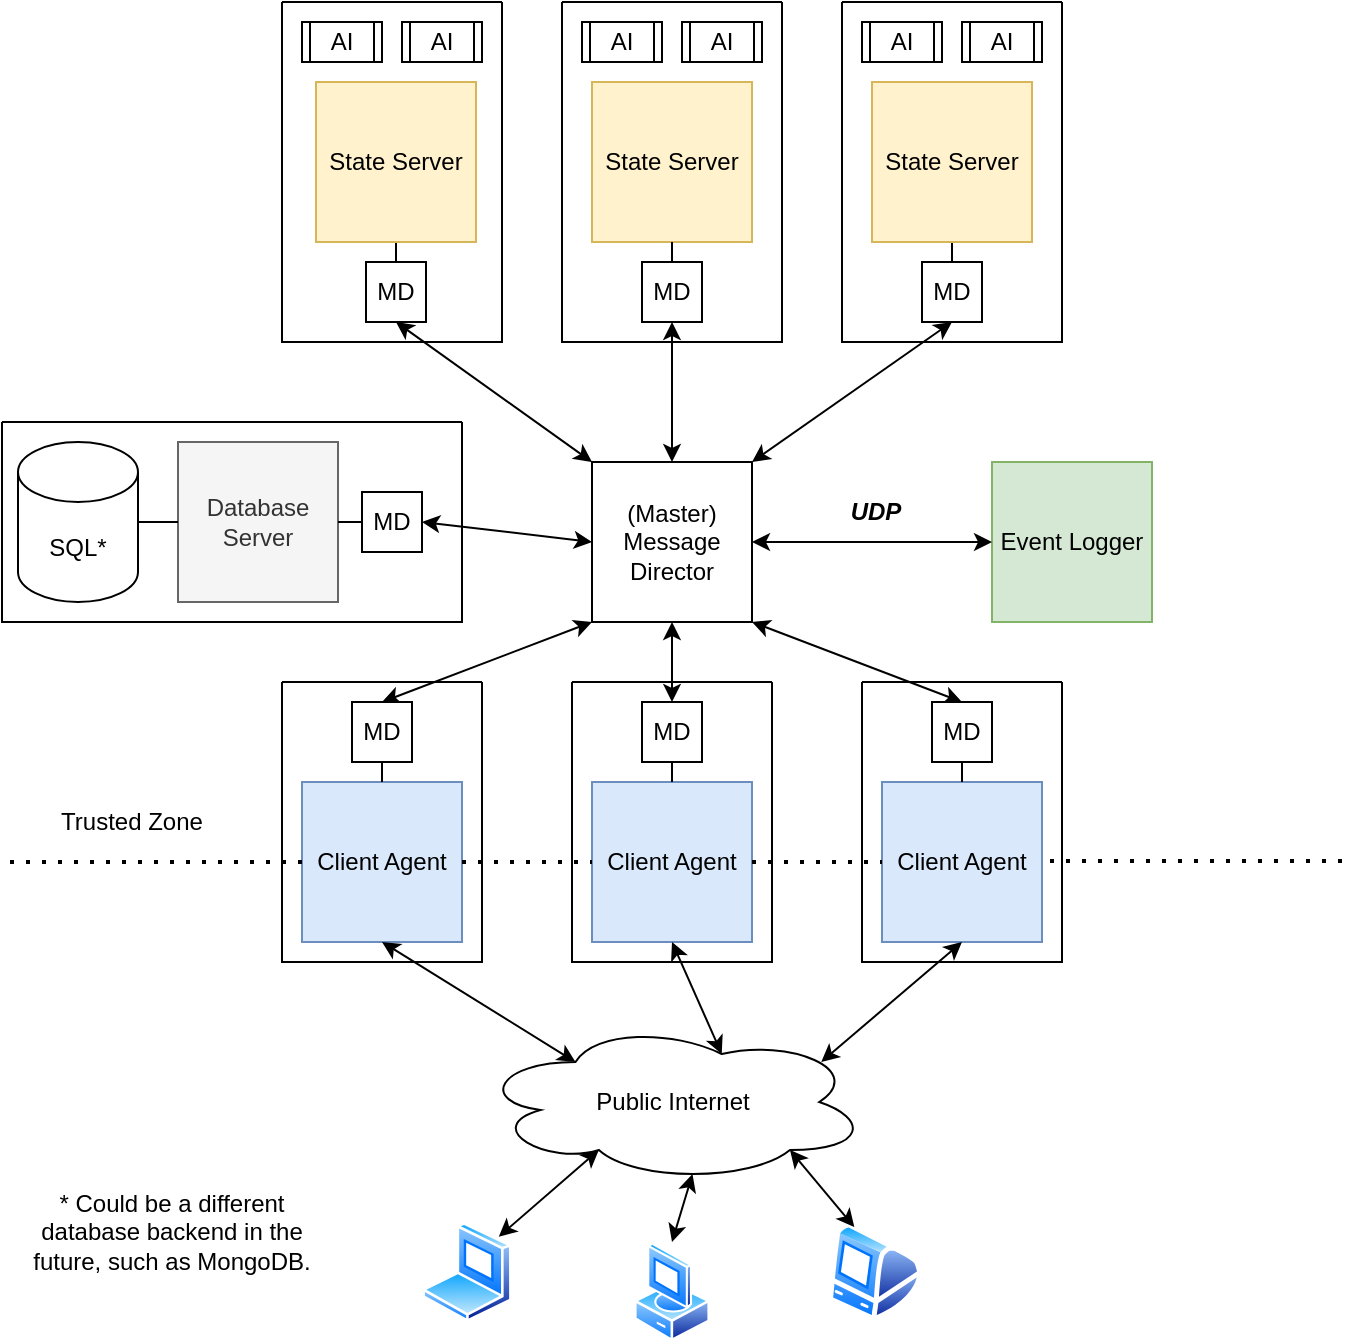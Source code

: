 <mxfile version="21.6.8" type="device">
  <diagram name="Page-1" id="PRkF6NPm6eRyjLxU5dd9">
    <mxGraphModel dx="1434" dy="748" grid="1" gridSize="10" guides="1" tooltips="1" connect="1" arrows="1" fold="1" page="1" pageScale="1" pageWidth="850" pageHeight="1100" math="0" shadow="0">
      <root>
        <mxCell id="0" />
        <mxCell id="1" parent="0" />
        <mxCell id="PdLuTs7CNeg5tfp90sMr-1" value="&lt;div&gt;(Master)&lt;br&gt;&lt;/div&gt;&lt;div&gt;Message Director&lt;/div&gt;" style="whiteSpace=wrap;html=1;aspect=fixed;" parent="1" vertex="1">
          <mxGeometry x="385" y="320" width="80" height="80" as="geometry" />
        </mxCell>
        <mxCell id="PdLuTs7CNeg5tfp90sMr-2" value="Client Agent" style="whiteSpace=wrap;html=1;aspect=fixed;fillColor=#dae8fc;strokeColor=#6c8ebf;" parent="1" vertex="1">
          <mxGeometry x="385" y="480" width="80" height="80" as="geometry" />
        </mxCell>
        <mxCell id="PdLuTs7CNeg5tfp90sMr-4" value="Client Agent" style="whiteSpace=wrap;html=1;aspect=fixed;fillColor=#dae8fc;strokeColor=#6c8ebf;" parent="1" vertex="1">
          <mxGeometry x="530" y="480" width="80" height="80" as="geometry" />
        </mxCell>
        <mxCell id="PdLuTs7CNeg5tfp90sMr-5" value="Client Agent" style="whiteSpace=wrap;html=1;aspect=fixed;fillColor=#dae8fc;strokeColor=#6c8ebf;" parent="1" vertex="1">
          <mxGeometry x="240" y="480" width="80" height="80" as="geometry" />
        </mxCell>
        <mxCell id="PdLuTs7CNeg5tfp90sMr-6" value="Event Logger" style="whiteSpace=wrap;html=1;aspect=fixed;fillColor=#d5e8d4;strokeColor=#82b366;" parent="1" vertex="1">
          <mxGeometry x="585" y="320" width="80" height="80" as="geometry" />
        </mxCell>
        <mxCell id="PdLuTs7CNeg5tfp90sMr-8" value="MD" style="whiteSpace=wrap;html=1;aspect=fixed;" parent="1" vertex="1">
          <mxGeometry x="410" y="220" width="30" height="30" as="geometry" />
        </mxCell>
        <mxCell id="PdLuTs7CNeg5tfp90sMr-9" value="State Server" style="whiteSpace=wrap;html=1;aspect=fixed;fillColor=#fff2cc;strokeColor=#d6b656;" parent="1" vertex="1">
          <mxGeometry x="385" y="130" width="80" height="80" as="geometry" />
        </mxCell>
        <mxCell id="PdLuTs7CNeg5tfp90sMr-10" value="" style="endArrow=classic;startArrow=classic;html=1;rounded=0;exitX=0.5;exitY=0;exitDx=0;exitDy=0;entryX=0;entryY=1;entryDx=0;entryDy=0;" parent="1" source="8zI64fod37zU8jOMHMjX-1" target="PdLuTs7CNeg5tfp90sMr-1" edge="1">
          <mxGeometry width="50" height="50" relative="1" as="geometry">
            <mxPoint x="400" y="480" as="sourcePoint" />
            <mxPoint x="450" y="430" as="targetPoint" />
          </mxGeometry>
        </mxCell>
        <mxCell id="PdLuTs7CNeg5tfp90sMr-11" value="" style="endArrow=classic;startArrow=classic;html=1;rounded=0;entryX=0.5;entryY=1;entryDx=0;entryDy=0;exitX=0.5;exitY=0;exitDx=0;exitDy=0;" parent="1" source="8zI64fod37zU8jOMHMjX-2" target="PdLuTs7CNeg5tfp90sMr-1" edge="1">
          <mxGeometry width="50" height="50" relative="1" as="geometry">
            <mxPoint x="360" y="450" as="sourcePoint" />
            <mxPoint x="450" y="430" as="targetPoint" />
          </mxGeometry>
        </mxCell>
        <mxCell id="PdLuTs7CNeg5tfp90sMr-12" value="" style="endArrow=classic;startArrow=classic;html=1;rounded=0;entryX=1;entryY=1;entryDx=0;entryDy=0;exitX=0.5;exitY=0;exitDx=0;exitDy=0;" parent="1" source="8zI64fod37zU8jOMHMjX-3" target="PdLuTs7CNeg5tfp90sMr-1" edge="1">
          <mxGeometry width="50" height="50" relative="1" as="geometry">
            <mxPoint x="540" y="420" as="sourcePoint" />
            <mxPoint x="450" y="430" as="targetPoint" />
          </mxGeometry>
        </mxCell>
        <mxCell id="PdLuTs7CNeg5tfp90sMr-13" value="" style="endArrow=classic;startArrow=classic;html=1;rounded=0;entryX=0.5;entryY=1;entryDx=0;entryDy=0;exitX=0.5;exitY=0;exitDx=0;exitDy=0;" parent="1" source="PdLuTs7CNeg5tfp90sMr-1" target="PdLuTs7CNeg5tfp90sMr-8" edge="1">
          <mxGeometry width="50" height="50" relative="1" as="geometry">
            <mxPoint x="400" y="480" as="sourcePoint" />
            <mxPoint x="450" y="430" as="targetPoint" />
          </mxGeometry>
        </mxCell>
        <mxCell id="PdLuTs7CNeg5tfp90sMr-14" value="" style="endArrow=none;html=1;rounded=0;entryX=0.5;entryY=1;entryDx=0;entryDy=0;exitX=0.5;exitY=0;exitDx=0;exitDy=0;" parent="1" source="PdLuTs7CNeg5tfp90sMr-8" target="PdLuTs7CNeg5tfp90sMr-9" edge="1">
          <mxGeometry width="50" height="50" relative="1" as="geometry">
            <mxPoint x="400" y="460" as="sourcePoint" />
            <mxPoint x="450" y="410" as="targetPoint" />
          </mxGeometry>
        </mxCell>
        <mxCell id="PdLuTs7CNeg5tfp90sMr-16" value="" style="endArrow=classic;startArrow=classic;html=1;rounded=0;entryX=1;entryY=0.5;entryDx=0;entryDy=0;exitX=0;exitY=0.5;exitDx=0;exitDy=0;" parent="1" source="PdLuTs7CNeg5tfp90sMr-6" target="PdLuTs7CNeg5tfp90sMr-1" edge="1">
          <mxGeometry width="50" height="50" relative="1" as="geometry">
            <mxPoint x="400" y="480" as="sourcePoint" />
            <mxPoint x="450" y="430" as="targetPoint" />
          </mxGeometry>
        </mxCell>
        <mxCell id="PdLuTs7CNeg5tfp90sMr-17" value="UDP" style="text;html=1;strokeColor=none;fillColor=none;align=center;verticalAlign=middle;whiteSpace=wrap;rounded=0;rotation=0;fontStyle=3" parent="1" vertex="1">
          <mxGeometry x="491.5" y="335" width="70" height="20" as="geometry" />
        </mxCell>
        <mxCell id="PdLuTs7CNeg5tfp90sMr-18" value="Trusted Zone" style="text;html=1;strokeColor=none;fillColor=none;align=center;verticalAlign=middle;whiteSpace=wrap;rounded=0;" parent="1" vertex="1">
          <mxGeometry x="100" y="485" width="110" height="30" as="geometry" />
        </mxCell>
        <mxCell id="PdLuTs7CNeg5tfp90sMr-19" value="" style="endArrow=none;dashed=1;html=1;dashPattern=1 3;strokeWidth=2;rounded=0;exitX=1;exitY=0.5;exitDx=0;exitDy=0;entryX=0;entryY=0.5;entryDx=0;entryDy=0;fontColor=#FF6666;" parent="1" source="PdLuTs7CNeg5tfp90sMr-5" target="PdLuTs7CNeg5tfp90sMr-2" edge="1">
          <mxGeometry width="50" height="50" relative="1" as="geometry">
            <mxPoint x="400" y="480" as="sourcePoint" />
            <mxPoint x="450" y="430" as="targetPoint" />
          </mxGeometry>
        </mxCell>
        <mxCell id="PdLuTs7CNeg5tfp90sMr-20" value="" style="endArrow=none;dashed=1;html=1;dashPattern=1 3;strokeWidth=2;rounded=0;exitX=1;exitY=0.5;exitDx=0;exitDy=0;entryX=0;entryY=0.5;entryDx=0;entryDy=0;fontColor=#FF6666;" parent="1" source="PdLuTs7CNeg5tfp90sMr-2" target="PdLuTs7CNeg5tfp90sMr-4" edge="1">
          <mxGeometry width="50" height="50" relative="1" as="geometry">
            <mxPoint x="400" y="480" as="sourcePoint" />
            <mxPoint x="450" y="430" as="targetPoint" />
          </mxGeometry>
        </mxCell>
        <mxCell id="PdLuTs7CNeg5tfp90sMr-22" value="" style="endArrow=none;dashed=1;html=1;dashPattern=1 3;strokeWidth=2;rounded=0;exitX=0;exitY=0.5;exitDx=0;exitDy=0;fontColor=#FF6666;" parent="1" source="PdLuTs7CNeg5tfp90sMr-5" edge="1">
          <mxGeometry width="50" height="50" relative="1" as="geometry">
            <mxPoint x="400" y="480" as="sourcePoint" />
            <mxPoint x="90" y="520" as="targetPoint" />
          </mxGeometry>
        </mxCell>
        <mxCell id="PdLuTs7CNeg5tfp90sMr-23" value="Public Internet" style="ellipse;shape=cloud;whiteSpace=wrap;html=1;" parent="1" vertex="1">
          <mxGeometry x="328" y="600" width="195" height="80" as="geometry" />
        </mxCell>
        <mxCell id="PdLuTs7CNeg5tfp90sMr-24" value="" style="endArrow=classic;startArrow=classic;html=1;rounded=0;exitX=0.5;exitY=1;exitDx=0;exitDy=0;entryX=0.25;entryY=0.25;entryDx=0;entryDy=0;entryPerimeter=0;" parent="1" source="PdLuTs7CNeg5tfp90sMr-5" target="PdLuTs7CNeg5tfp90sMr-23" edge="1">
          <mxGeometry width="50" height="50" relative="1" as="geometry">
            <mxPoint x="400" y="480" as="sourcePoint" />
            <mxPoint x="450" y="430" as="targetPoint" />
          </mxGeometry>
        </mxCell>
        <mxCell id="PdLuTs7CNeg5tfp90sMr-25" value="" style="endArrow=classic;startArrow=classic;html=1;rounded=0;exitX=0.625;exitY=0.2;exitDx=0;exitDy=0;exitPerimeter=0;entryX=0.5;entryY=1;entryDx=0;entryDy=0;" parent="1" source="PdLuTs7CNeg5tfp90sMr-23" target="PdLuTs7CNeg5tfp90sMr-2" edge="1">
          <mxGeometry width="50" height="50" relative="1" as="geometry">
            <mxPoint x="400" y="480" as="sourcePoint" />
            <mxPoint x="450" y="430" as="targetPoint" />
          </mxGeometry>
        </mxCell>
        <mxCell id="PdLuTs7CNeg5tfp90sMr-26" value="" style="endArrow=classic;startArrow=classic;html=1;rounded=0;exitX=0.88;exitY=0.25;exitDx=0;exitDy=0;exitPerimeter=0;entryX=0.5;entryY=1;entryDx=0;entryDy=0;" parent="1" source="PdLuTs7CNeg5tfp90sMr-23" target="PdLuTs7CNeg5tfp90sMr-4" edge="1">
          <mxGeometry width="50" height="50" relative="1" as="geometry">
            <mxPoint x="400" y="480" as="sourcePoint" />
            <mxPoint x="450" y="430" as="targetPoint" />
          </mxGeometry>
        </mxCell>
        <mxCell id="PdLuTs7CNeg5tfp90sMr-27" value="" style="image;aspect=fixed;perimeter=ellipsePerimeter;html=1;align=center;shadow=0;dashed=0;spacingTop=3;image=img/lib/active_directory/laptop_client.svg;" parent="1" vertex="1">
          <mxGeometry x="300" y="700" width="45" height="50" as="geometry" />
        </mxCell>
        <mxCell id="PdLuTs7CNeg5tfp90sMr-29" value="" style="image;aspect=fixed;perimeter=ellipsePerimeter;html=1;align=center;shadow=0;dashed=0;spacingTop=3;image=img/lib/active_directory/vista_client.svg;" parent="1" vertex="1">
          <mxGeometry x="406" y="710" width="38" height="50" as="geometry" />
        </mxCell>
        <mxCell id="PdLuTs7CNeg5tfp90sMr-30" value="" style="image;aspect=fixed;perimeter=ellipsePerimeter;html=1;align=center;shadow=0;dashed=0;spacingTop=3;image=img/lib/active_directory/mac_client.svg;" parent="1" vertex="1">
          <mxGeometry x="503" y="700" width="47" height="50" as="geometry" />
        </mxCell>
        <mxCell id="PdLuTs7CNeg5tfp90sMr-31" value="" style="endArrow=classic;startArrow=classic;html=1;rounded=0;exitX=1;exitY=0;exitDx=0;exitDy=0;entryX=0.31;entryY=0.8;entryDx=0;entryDy=0;entryPerimeter=0;" parent="1" source="PdLuTs7CNeg5tfp90sMr-27" target="PdLuTs7CNeg5tfp90sMr-23" edge="1">
          <mxGeometry width="50" height="50" relative="1" as="geometry">
            <mxPoint x="400" y="510" as="sourcePoint" />
            <mxPoint x="450" y="460" as="targetPoint" />
          </mxGeometry>
        </mxCell>
        <mxCell id="PdLuTs7CNeg5tfp90sMr-32" value="" style="endArrow=classic;startArrow=classic;html=1;rounded=0;exitX=0.5;exitY=0;exitDx=0;exitDy=0;entryX=0.55;entryY=0.95;entryDx=0;entryDy=0;entryPerimeter=0;" parent="1" source="PdLuTs7CNeg5tfp90sMr-29" target="PdLuTs7CNeg5tfp90sMr-23" edge="1">
          <mxGeometry width="50" height="50" relative="1" as="geometry">
            <mxPoint x="400" y="510" as="sourcePoint" />
            <mxPoint x="450" y="460" as="targetPoint" />
          </mxGeometry>
        </mxCell>
        <mxCell id="PdLuTs7CNeg5tfp90sMr-33" value="" style="endArrow=classic;startArrow=classic;html=1;rounded=0;exitX=0.25;exitY=0;exitDx=0;exitDy=0;entryX=0.8;entryY=0.8;entryDx=0;entryDy=0;entryPerimeter=0;" parent="1" source="PdLuTs7CNeg5tfp90sMr-30" target="PdLuTs7CNeg5tfp90sMr-23" edge="1">
          <mxGeometry width="50" height="50" relative="1" as="geometry">
            <mxPoint x="400" y="510" as="sourcePoint" />
            <mxPoint x="450" y="460" as="targetPoint" />
          </mxGeometry>
        </mxCell>
        <mxCell id="PdLuTs7CNeg5tfp90sMr-34" value="" style="endArrow=none;html=1;rounded=0;entryX=0.5;entryY=1;entryDx=0;entryDy=0;exitX=0.5;exitY=0;exitDx=0;exitDy=0;" parent="1" source="PdLuTs7CNeg5tfp90sMr-36" target="PdLuTs7CNeg5tfp90sMr-35" edge="1">
          <mxGeometry width="50" height="50" relative="1" as="geometry">
            <mxPoint x="540" y="460" as="sourcePoint" />
            <mxPoint x="590" y="410" as="targetPoint" />
          </mxGeometry>
        </mxCell>
        <mxCell id="PdLuTs7CNeg5tfp90sMr-35" value="State Server" style="whiteSpace=wrap;html=1;aspect=fixed;fillColor=#fff2cc;strokeColor=#d6b656;" parent="1" vertex="1">
          <mxGeometry x="525" y="130" width="80" height="80" as="geometry" />
        </mxCell>
        <mxCell id="PdLuTs7CNeg5tfp90sMr-36" value="MD" style="whiteSpace=wrap;html=1;aspect=fixed;" parent="1" vertex="1">
          <mxGeometry x="550" y="220" width="30" height="30" as="geometry" />
        </mxCell>
        <mxCell id="PdLuTs7CNeg5tfp90sMr-37" value="" style="endArrow=none;html=1;rounded=0;entryX=0.5;entryY=1;entryDx=0;entryDy=0;exitX=0.5;exitY=0;exitDx=0;exitDy=0;" parent="1" source="PdLuTs7CNeg5tfp90sMr-39" target="PdLuTs7CNeg5tfp90sMr-38" edge="1">
          <mxGeometry width="50" height="50" relative="1" as="geometry">
            <mxPoint x="262" y="460" as="sourcePoint" />
            <mxPoint x="312" y="410" as="targetPoint" />
          </mxGeometry>
        </mxCell>
        <mxCell id="PdLuTs7CNeg5tfp90sMr-38" value="State Server" style="whiteSpace=wrap;html=1;aspect=fixed;fillColor=#fff2cc;strokeColor=#d6b656;" parent="1" vertex="1">
          <mxGeometry x="247" y="130" width="80" height="80" as="geometry" />
        </mxCell>
        <mxCell id="PdLuTs7CNeg5tfp90sMr-39" value="MD" style="whiteSpace=wrap;html=1;aspect=fixed;" parent="1" vertex="1">
          <mxGeometry x="272" y="220" width="30" height="30" as="geometry" />
        </mxCell>
        <mxCell id="PdLuTs7CNeg5tfp90sMr-40" value="" style="endArrow=classic;startArrow=classic;html=1;rounded=0;exitX=0.5;exitY=1;exitDx=0;exitDy=0;entryX=0;entryY=0;entryDx=0;entryDy=0;" parent="1" source="PdLuTs7CNeg5tfp90sMr-39" target="PdLuTs7CNeg5tfp90sMr-1" edge="1">
          <mxGeometry width="50" height="50" relative="1" as="geometry">
            <mxPoint x="295" y="310" as="sourcePoint" />
            <mxPoint x="345" y="260" as="targetPoint" />
          </mxGeometry>
        </mxCell>
        <mxCell id="PdLuTs7CNeg5tfp90sMr-41" value="" style="endArrow=classic;startArrow=classic;html=1;rounded=0;entryX=0.5;entryY=1;entryDx=0;entryDy=0;exitX=1;exitY=0;exitDx=0;exitDy=0;" parent="1" source="PdLuTs7CNeg5tfp90sMr-1" target="PdLuTs7CNeg5tfp90sMr-36" edge="1">
          <mxGeometry width="50" height="50" relative="1" as="geometry">
            <mxPoint x="400" y="470" as="sourcePoint" />
            <mxPoint x="450" y="420" as="targetPoint" />
          </mxGeometry>
        </mxCell>
        <mxCell id="PdLuTs7CNeg5tfp90sMr-43" value="Database Server" style="whiteSpace=wrap;html=1;aspect=fixed;fillColor=#f5f5f5;fontColor=#333333;strokeColor=#666666;" parent="1" vertex="1">
          <mxGeometry x="178" y="310" width="80" height="80" as="geometry" />
        </mxCell>
        <mxCell id="PdLuTs7CNeg5tfp90sMr-44" value="" style="endArrow=classic;startArrow=classic;html=1;rounded=0;entryX=0;entryY=0.5;entryDx=0;entryDy=0;exitX=1;exitY=0.5;exitDx=0;exitDy=0;" parent="1" source="PdLuTs7CNeg5tfp90sMr-45" target="PdLuTs7CNeg5tfp90sMr-1" edge="1">
          <mxGeometry width="50" height="50" relative="1" as="geometry">
            <mxPoint x="340" y="390" as="sourcePoint" />
            <mxPoint x="450" y="420" as="targetPoint" />
          </mxGeometry>
        </mxCell>
        <mxCell id="PdLuTs7CNeg5tfp90sMr-45" value="MD" style="whiteSpace=wrap;html=1;aspect=fixed;" parent="1" vertex="1">
          <mxGeometry x="270" y="335" width="30" height="30" as="geometry" />
        </mxCell>
        <mxCell id="PdLuTs7CNeg5tfp90sMr-46" value="" style="endArrow=none;html=1;rounded=0;entryX=0;entryY=0.5;entryDx=0;entryDy=0;exitX=1;exitY=0.5;exitDx=0;exitDy=0;" parent="1" source="PdLuTs7CNeg5tfp90sMr-43" target="PdLuTs7CNeg5tfp90sMr-45" edge="1">
          <mxGeometry width="50" height="50" relative="1" as="geometry">
            <mxPoint x="408" y="440" as="sourcePoint" />
            <mxPoint x="458" y="390" as="targetPoint" />
          </mxGeometry>
        </mxCell>
        <mxCell id="PdLuTs7CNeg5tfp90sMr-47" value="SQL*" style="shape=cylinder3;whiteSpace=wrap;html=1;boundedLbl=1;backgroundOutline=1;size=15;" parent="1" vertex="1">
          <mxGeometry x="98" y="310" width="60" height="80" as="geometry" />
        </mxCell>
        <mxCell id="PdLuTs7CNeg5tfp90sMr-49" value="" style="endArrow=none;dashed=1;html=1;dashPattern=1 3;strokeWidth=2;rounded=0;exitX=0;exitY=0.5;exitDx=0;exitDy=0;fontColor=#FF6666;" parent="1" edge="1">
          <mxGeometry width="50" height="50" relative="1" as="geometry">
            <mxPoint x="760" y="519.5" as="sourcePoint" />
            <mxPoint x="610" y="519.5" as="targetPoint" />
          </mxGeometry>
        </mxCell>
        <mxCell id="PdLuTs7CNeg5tfp90sMr-50" value="* Could be a different database backend in the future, such as MongoDB." style="text;html=1;strokeColor=none;fillColor=none;align=center;verticalAlign=middle;whiteSpace=wrap;rounded=0;" parent="1" vertex="1">
          <mxGeometry x="100" y="680" width="150" height="50" as="geometry" />
        </mxCell>
        <mxCell id="8zI64fod37zU8jOMHMjX-1" value="MD" style="whiteSpace=wrap;html=1;aspect=fixed;" vertex="1" parent="1">
          <mxGeometry x="265" y="440" width="30" height="30" as="geometry" />
        </mxCell>
        <mxCell id="8zI64fod37zU8jOMHMjX-2" value="MD" style="whiteSpace=wrap;html=1;aspect=fixed;" vertex="1" parent="1">
          <mxGeometry x="410" y="440" width="30" height="30" as="geometry" />
        </mxCell>
        <mxCell id="8zI64fod37zU8jOMHMjX-3" value="MD" style="whiteSpace=wrap;html=1;aspect=fixed;" vertex="1" parent="1">
          <mxGeometry x="555" y="440" width="30" height="30" as="geometry" />
        </mxCell>
        <mxCell id="8zI64fod37zU8jOMHMjX-4" value="" style="endArrow=none;html=1;rounded=0;exitX=0.5;exitY=0;exitDx=0;exitDy=0;entryX=0.5;entryY=1;entryDx=0;entryDy=0;" edge="1" parent="1" source="PdLuTs7CNeg5tfp90sMr-2" target="8zI64fod37zU8jOMHMjX-2">
          <mxGeometry width="50" height="50" relative="1" as="geometry">
            <mxPoint x="400" y="480" as="sourcePoint" />
            <mxPoint x="450" y="430" as="targetPoint" />
          </mxGeometry>
        </mxCell>
        <mxCell id="8zI64fod37zU8jOMHMjX-5" value="" style="endArrow=none;html=1;rounded=0;entryX=0.5;entryY=1;entryDx=0;entryDy=0;exitX=0.5;exitY=0;exitDx=0;exitDy=0;" edge="1" parent="1" source="PdLuTs7CNeg5tfp90sMr-5" target="8zI64fod37zU8jOMHMjX-1">
          <mxGeometry width="50" height="50" relative="1" as="geometry">
            <mxPoint x="400" y="480" as="sourcePoint" />
            <mxPoint x="450" y="430" as="targetPoint" />
          </mxGeometry>
        </mxCell>
        <mxCell id="8zI64fod37zU8jOMHMjX-6" value="" style="endArrow=none;html=1;rounded=0;entryX=0.5;entryY=1;entryDx=0;entryDy=0;exitX=0.5;exitY=0;exitDx=0;exitDy=0;" edge="1" parent="1" source="PdLuTs7CNeg5tfp90sMr-4" target="8zI64fod37zU8jOMHMjX-3">
          <mxGeometry width="50" height="50" relative="1" as="geometry">
            <mxPoint x="400" y="480" as="sourcePoint" />
            <mxPoint x="450" y="430" as="targetPoint" />
          </mxGeometry>
        </mxCell>
        <mxCell id="8zI64fod37zU8jOMHMjX-7" value="AI" style="shape=process;whiteSpace=wrap;html=1;backgroundOutline=1;" vertex="1" parent="1">
          <mxGeometry x="240" y="100" width="40" height="20" as="geometry" />
        </mxCell>
        <mxCell id="8zI64fod37zU8jOMHMjX-8" value="AI" style="shape=process;whiteSpace=wrap;html=1;backgroundOutline=1;" vertex="1" parent="1">
          <mxGeometry x="290" y="100" width="40" height="20" as="geometry" />
        </mxCell>
        <mxCell id="8zI64fod37zU8jOMHMjX-23" value="" style="endArrow=none;html=1;rounded=0;entryX=0;entryY=0.5;entryDx=0;entryDy=0;exitX=1;exitY=0.5;exitDx=0;exitDy=0;exitPerimeter=0;" edge="1" parent="1" source="PdLuTs7CNeg5tfp90sMr-47" target="PdLuTs7CNeg5tfp90sMr-43">
          <mxGeometry width="50" height="50" relative="1" as="geometry">
            <mxPoint x="368" y="440" as="sourcePoint" />
            <mxPoint x="418" y="390" as="targetPoint" />
          </mxGeometry>
        </mxCell>
        <mxCell id="8zI64fod37zU8jOMHMjX-24" value="" style="swimlane;startSize=0;" vertex="1" parent="1">
          <mxGeometry x="90" y="300" width="230" height="100" as="geometry" />
        </mxCell>
        <mxCell id="8zI64fod37zU8jOMHMjX-25" value="" style="swimlane;startSize=0;" vertex="1" parent="1">
          <mxGeometry x="230" y="90" width="110" height="170" as="geometry">
            <mxRectangle x="230" y="90" width="50" height="40" as="alternateBounds" />
          </mxGeometry>
        </mxCell>
        <mxCell id="8zI64fod37zU8jOMHMjX-26" value="" style="swimlane;startSize=0;" vertex="1" parent="1">
          <mxGeometry x="370" y="90" width="110" height="170" as="geometry" />
        </mxCell>
        <mxCell id="8zI64fod37zU8jOMHMjX-9" value="AI" style="shape=process;whiteSpace=wrap;html=1;backgroundOutline=1;" vertex="1" parent="8zI64fod37zU8jOMHMjX-26">
          <mxGeometry x="60" y="10" width="40" height="20" as="geometry" />
        </mxCell>
        <mxCell id="8zI64fod37zU8jOMHMjX-10" value="AI" style="shape=process;whiteSpace=wrap;html=1;backgroundOutline=1;" vertex="1" parent="8zI64fod37zU8jOMHMjX-26">
          <mxGeometry x="10" y="10" width="40" height="20" as="geometry" />
        </mxCell>
        <mxCell id="8zI64fod37zU8jOMHMjX-28" value="" style="swimlane;startSize=0;" vertex="1" parent="1">
          <mxGeometry x="510" y="90" width="110" height="170" as="geometry" />
        </mxCell>
        <mxCell id="8zI64fod37zU8jOMHMjX-11" value="AI" style="shape=process;whiteSpace=wrap;html=1;backgroundOutline=1;" vertex="1" parent="8zI64fod37zU8jOMHMjX-28">
          <mxGeometry x="60" y="10" width="40" height="20" as="geometry" />
        </mxCell>
        <mxCell id="8zI64fod37zU8jOMHMjX-12" value="AI" style="shape=process;whiteSpace=wrap;html=1;backgroundOutline=1;" vertex="1" parent="8zI64fod37zU8jOMHMjX-28">
          <mxGeometry x="10" y="10" width="40" height="20" as="geometry" />
        </mxCell>
        <mxCell id="8zI64fod37zU8jOMHMjX-29" value="" style="swimlane;startSize=0;" vertex="1" parent="1">
          <mxGeometry x="230" y="430" width="100" height="140" as="geometry" />
        </mxCell>
        <mxCell id="8zI64fod37zU8jOMHMjX-30" value="" style="swimlane;startSize=0;" vertex="1" parent="1">
          <mxGeometry x="375" y="430" width="100" height="140" as="geometry" />
        </mxCell>
        <mxCell id="8zI64fod37zU8jOMHMjX-31" value="" style="swimlane;startSize=0;" vertex="1" parent="1">
          <mxGeometry x="520" y="430" width="100" height="140" as="geometry" />
        </mxCell>
      </root>
    </mxGraphModel>
  </diagram>
</mxfile>
